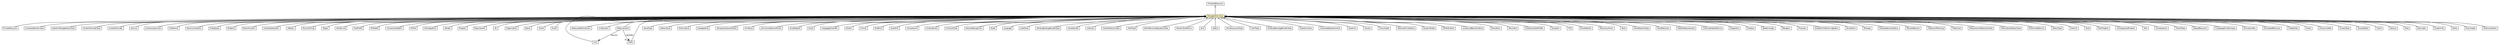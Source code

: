#!/usr/local/bin/dot
#
# Class diagram 
# Generated by UMLGraph version R5_6-24-gf6e263 (http://www.umlgraph.org/)
#

digraph G {
	edge [fontname="Helvetica",fontsize=10,labelfontname="Helvetica",labelfontsize=10];
	node [fontname="Helvetica",fontsize=10,shape=plaintext];
	nodesep=0.25;
	ranksep=0.5;
	// org.universAAL.middleware.rdf.FinalizedResource
	c5515768 [label=<<table title="org.universAAL.middleware.rdf.FinalizedResource" border="0" cellborder="1" cellspacing="0" cellpadding="2" port="p" href="../rdf/FinalizedResource.html">
		<tr><td><table border="0" cellspacing="0" cellpadding="1">
<tr><td align="center" balign="center"> FinalizedResource </td></tr>
		</table></td></tr>
		</table>>, URL="../rdf/FinalizedResource.html", fontname="Helvetica", fontcolor="black", fontsize=10.0];
	// org.universAAL.middleware.owl.ManagedIndividual
	c5515788 [label=<<table title="org.universAAL.middleware.owl.ManagedIndividual" border="0" cellborder="1" cellspacing="0" cellpadding="2" port="p" bgcolor="lemonChiffon" href="./ManagedIndividual.html">
		<tr><td><table border="0" cellspacing="0" cellpadding="1">
<tr><td align="center" balign="center"><font face="Helvetica-Oblique"> ManagedIndividual </font></td></tr>
		</table></td></tr>
		</table>>, URL="./ManagedIndividual.html", fontname="Helvetica", fontcolor="black", fontsize=10.0];
	// org.universAAL.middleware.owl.PrivateResource
	c5515794 [label=<<table title="org.universAAL.middleware.owl.PrivateResource" border="0" cellborder="1" cellspacing="0" cellpadding="2" port="p" href="./PrivateResource.html">
		<tr><td><table border="0" cellspacing="0" cellpadding="1">
<tr><td align="center" balign="center"><font face="Helvetica-Oblique"> PrivateResource </font></td></tr>
		</table></td></tr>
		</table>>, URL="./PrivateResource.html", fontname="Helvetica", fontcolor="black", fontsize=10.0];
	// org.universAAL.middleware.owl.ComparableIndividual
	c5515820 [label=<<table title="org.universAAL.middleware.owl.ComparableIndividual" border="0" cellborder="1" cellspacing="0" cellpadding="2" port="p" href="./ComparableIndividual.html">
		<tr><td><table border="0" cellspacing="0" cellpadding="1">
<tr><td align="center" balign="center"><font face="Helvetica-Oblique"> ComparableIndividual </font></td></tr>
		</table></td></tr>
		</table>>, URL="./ComparableIndividual.html", fontname="Helvetica", fontcolor="black", fontsize=10.0];
	// org.universAAL.middleware.owl.generic.GenericManagedIndividual
	c5515829 [label=<<table title="org.universAAL.middleware.owl.generic.GenericManagedIndividual" border="0" cellborder="1" cellspacing="0" cellpadding="2" port="p" href="./generic/GenericManagedIndividual.html">
		<tr><td><table border="0" cellspacing="0" cellpadding="1">
<tr><td align="center" balign="center"> GenericManagedIndividual </td></tr>
		</table></td></tr>
		</table>>, URL="./generic/GenericManagedIndividual.html", fontname="Helvetica", fontcolor="black", fontsize=10.0];
	// org.universAAL.middleware.context.owl.ContextProviderType
	c5516115 [label=<<table title="org.universAAL.middleware.context.owl.ContextProviderType" border="0" cellborder="1" cellspacing="0" cellpadding="2" port="p" href="../context/owl/ContextProviderType.html">
		<tr><td><table border="0" cellspacing="0" cellpadding="1">
<tr><td align="center" balign="center"> ContextProviderType </td></tr>
		</table></td></tr>
		</table>>, URL="../context/owl/ContextProviderType.html", fontname="Helvetica", fontcolor="black", fontsize=10.0];
	// org.universAAL.middleware.context.owl.ContextProvider
	c5516116 [label=<<table title="org.universAAL.middleware.context.owl.ContextProvider" border="0" cellborder="1" cellspacing="0" cellpadding="2" port="p" href="../context/owl/ContextProvider.html">
		<tr><td><table border="0" cellspacing="0" cellpadding="1">
<tr><td align="center" balign="center"> ContextProvider </td></tr>
		</table></td></tr>
		</table>>, URL="../context/owl/ContextProvider.html", fontname="Helvetica", fontcolor="black", fontsize=10.0];
	// org.universAAL.middleware.service.owl.Service
	c5516165 [label=<<table title="org.universAAL.middleware.service.owl.Service" border="0" cellborder="1" cellspacing="0" cellpadding="2" port="p" href="../service/owl/Service.html">
		<tr><td><table border="0" cellspacing="0" cellpadding="1">
<tr><td align="center" balign="center"><font face="Helvetica-Oblique"> Service </font></td></tr>
		</table></td></tr>
		</table>>, URL="../service/owl/Service.html", fontname="Helvetica", fontcolor="black", fontsize=10.0];
	// org.universAAL.middleware.ui.owl.AccessImpairment
	c5516206 [label=<<table title="org.universAAL.middleware.ui.owl.AccessImpairment" border="0" cellborder="1" cellspacing="0" cellpadding="2" port="p" href="../ui/owl/AccessImpairment.html">
		<tr><td><table border="0" cellspacing="0" cellpadding="1">
<tr><td align="center" balign="center"> AccessImpairment </td></tr>
		</table></td></tr>
		</table>>, URL="../ui/owl/AccessImpairment.html", fontname="Helvetica", fontcolor="black", fontsize=10.0];
	// org.universAAL.middleware.ui.owl.Preference
	c5516207 [label=<<table title="org.universAAL.middleware.ui.owl.Preference" border="0" cellborder="1" cellspacing="0" cellpadding="2" port="p" href="../ui/owl/Preference.html">
		<tr><td><table border="0" cellspacing="0" cellpadding="1">
<tr><td align="center" balign="center"><font face="Helvetica-Oblique"> Preference </font></td></tr>
		</table></td></tr>
		</table>>, URL="../ui/owl/Preference.html", fontname="Helvetica", fontcolor="black", fontsize=10.0];
	// org.universAAL.middleware.ui.owl.Recommendation
	c5516208 [label=<<table title="org.universAAL.middleware.ui.owl.Recommendation" border="0" cellborder="1" cellspacing="0" cellpadding="2" port="p" href="../ui/owl/Recommendation.html">
		<tr><td><table border="0" cellspacing="0" cellpadding="1">
<tr><td align="center" balign="center"><font face="Helvetica-Oblique"> Recommendation </font></td></tr>
		</table></td></tr>
		</table>>, URL="../ui/owl/Recommendation.html", fontname="Helvetica", fontcolor="black", fontsize=10.0];
	// org.universAAL.middleware.ui.owl.DialogType
	c5516209 [label=<<table title="org.universAAL.middleware.ui.owl.DialogType" border="0" cellborder="1" cellspacing="0" cellpadding="2" port="p" href="../ui/owl/DialogType.html">
		<tr><td><table border="0" cellspacing="0" cellpadding="1">
<tr><td align="center" balign="center"> DialogType </td></tr>
		</table></td></tr>
		</table>>, URL="../ui/owl/DialogType.html", fontname="Helvetica", fontcolor="black", fontsize=10.0];
	// org.universAAL.middleware.ui.owl.Modality
	c5516210 [label=<<table title="org.universAAL.middleware.ui.owl.Modality" border="0" cellborder="1" cellspacing="0" cellpadding="2" port="p" href="../ui/owl/Modality.html">
		<tr><td><table border="0" cellspacing="0" cellpadding="1">
<tr><td align="center" balign="center"> Modality </td></tr>
		</table></td></tr>
		</table>>, URL="../ui/owl/Modality.html", fontname="Helvetica", fontcolor="black", fontsize=10.0];
	// org.universAAL.ontology.location.indoor.RoomFunction
	c5516242 [label=<<table title="org.universAAL.ontology.location.indoor.RoomFunction" border="0" cellborder="1" cellspacing="0" cellpadding="2" port="p" href="../../ontology/location/indoor/RoomFunction.html">
		<tr><td><table border="0" cellspacing="0" cellpadding="1">
<tr><td align="center" balign="center"> RoomFunction </td></tr>
		</table></td></tr>
		</table>>, URL="../../ontology/location/indoor/RoomFunction.html", fontname="Helvetica", fontcolor="black", fontsize=10.0];
	// org.universAAL.ontology.location.position.CoordinateSystem
	c5516247 [label=<<table title="org.universAAL.ontology.location.position.CoordinateSystem" border="0" cellborder="1" cellspacing="0" cellpadding="2" port="p" href="../../ontology/location/position/CoordinateSystem.html">
		<tr><td><table border="0" cellspacing="0" cellpadding="1">
<tr><td align="center" balign="center"> CoordinateSystem </td></tr>
		</table></td></tr>
		</table>>, URL="../../ontology/location/position/CoordinateSystem.html", fontname="Helvetica", fontcolor="black", fontsize=10.0];
	// org.universAAL.ontology.location.address.Address
	c5516249 [label=<<table title="org.universAAL.ontology.location.address.Address" border="0" cellborder="1" cellspacing="0" cellpadding="2" port="p" href="../../ontology/location/address/Address.html">
		<tr><td><table border="0" cellspacing="0" cellpadding="1">
<tr><td align="center" balign="center"> Address </td></tr>
		</table></td></tr>
		</table>>, URL="../../ontology/location/address/Address.html", fontname="Helvetica", fontcolor="black", fontsize=10.0];
	// org.universAAL.ontology.phThing.PhysicalThing
	c5516332 [label=<<table title="org.universAAL.ontology.phThing.PhysicalThing" border="0" cellborder="1" cellspacing="0" cellpadding="2" port="p" href="../../ontology/phThing/PhysicalThing.html">
		<tr><td><table border="0" cellspacing="0" cellpadding="1">
<tr><td align="center" balign="center"> PhysicalThing </td></tr>
		</table></td></tr>
		</table>>, URL="../../ontology/phThing/PhysicalThing.html", fontname="Helvetica", fontcolor="black", fontsize=10.0];
	// org.universAAL.ontology.shape.Shape
	c5516335 [label=<<table title="org.universAAL.ontology.shape.Shape" border="0" cellborder="1" cellspacing="0" cellpadding="2" port="p" href="../../ontology/shape/Shape.html">
		<tr><td><table border="0" cellspacing="0" cellpadding="1">
<tr><td align="center" balign="center"><font face="Helvetica-Oblique"> Shape </font></td></tr>
		</table></td></tr>
		</table>>, URL="../../ontology/shape/Shape.html", fontname="Helvetica", fontcolor="black", fontsize=10.0];
	// org.universAAL.ontology.profile.AALService
	c5516353 [label=<<table title="org.universAAL.ontology.profile.AALService" border="0" cellborder="1" cellspacing="0" cellpadding="2" port="p" href="../../ontology/profile/AALService.html">
		<tr><td><table border="0" cellspacing="0" cellpadding="1">
<tr><td align="center" balign="center"> AALService </td></tr>
		</table></td></tr>
		</table>>, URL="../../ontology/profile/AALService.html", fontname="Helvetica", fontcolor="black", fontsize=10.0];
	// org.universAAL.ontology.profile.SubProfile
	c5516357 [label=<<table title="org.universAAL.ontology.profile.SubProfile" border="0" cellborder="1" cellspacing="0" cellpadding="2" port="p" href="../../ontology/profile/SubProfile.html">
		<tr><td><table border="0" cellspacing="0" cellpadding="1">
<tr><td align="center" balign="center"> SubProfile </td></tr>
		</table></td></tr>
		</table>>, URL="../../ontology/profile/SubProfile.html", fontname="Helvetica", fontcolor="black", fontsize=10.0];
	// org.universAAL.ontology.profile.Profilable
	c5516360 [label=<<table title="org.universAAL.ontology.profile.Profilable" border="0" cellborder="1" cellspacing="0" cellpadding="2" port="p" href="../../ontology/profile/Profilable.html">
		<tr><td><table border="0" cellspacing="0" cellpadding="1">
<tr><td align="center" balign="center"> Profilable </td></tr>
		</table></td></tr>
		</table>>, URL="../../ontology/profile/Profilable.html", fontname="Helvetica", fontcolor="black", fontsize=10.0];
	// org.universAAL.ontology.profile.ConnectionDetails
	c5516361 [label=<<table title="org.universAAL.ontology.profile.ConnectionDetails" border="0" cellborder="1" cellspacing="0" cellpadding="2" port="p" href="../../ontology/profile/ConnectionDetails.html">
		<tr><td><table border="0" cellspacing="0" cellpadding="1">
<tr><td align="center" balign="center"> ConnectionDetails </td></tr>
		</table></td></tr>
		</table>>, URL="../../ontology/profile/ConnectionDetails.html", fontname="Helvetica", fontcolor="black", fontsize=10.0];
	// org.universAAL.ontology.profile.Profile
	c5516364 [label=<<table title="org.universAAL.ontology.profile.Profile" border="0" cellborder="1" cellspacing="0" cellpadding="2" port="p" href="../../ontology/profile/Profile.html">
		<tr><td><table border="0" cellspacing="0" cellpadding="1">
<tr><td align="center" balign="center"><font face="Helvetica-Oblique"> Profile </font></td></tr>
		</table></td></tr>
		</table>>, URL="../../ontology/profile/Profile.html", fontname="Helvetica", fontcolor="black", fontsize=10.0];
	// org.universAAL.ontology.profile.OntologyEntry
	c5516367 [label=<<table title="org.universAAL.ontology.profile.OntologyEntry" border="0" cellborder="1" cellspacing="0" cellpadding="2" port="p" href="../../ontology/profile/OntologyEntry.html">
		<tr><td><table border="0" cellspacing="0" cellpadding="1">
<tr><td align="center" balign="center"> OntologyEntry </td></tr>
		</table></td></tr>
		</table>>, URL="../../ontology/profile/OntologyEntry.html", fontname="Helvetica", fontcolor="black", fontsize=10.0];
	// org.universAAL.ontology.profile.Gender
	c5516369 [label=<<table title="org.universAAL.ontology.profile.Gender" border="0" cellborder="1" cellspacing="0" cellpadding="2" port="p" href="../../ontology/profile/Gender.html">
		<tr><td><table border="0" cellspacing="0" cellpadding="1">
<tr><td align="center" balign="center"> Gender </td></tr>
		</table></td></tr>
		</table>>, URL="../../ontology/profile/Gender.html", fontname="Helvetica", fontcolor="black", fontsize=10.0];
	// org.universAAL.ontology.profile.Property
	c5516372 [label=<<table title="org.universAAL.ontology.profile.Property" border="0" cellborder="1" cellspacing="0" cellpadding="2" port="p" href="../../ontology/profile/Property.html">
		<tr><td><table border="0" cellspacing="0" cellpadding="1">
<tr><td align="center" balign="center"> Property </td></tr>
		</table></td></tr>
		</table>>, URL="../../ontology/profile/Property.html", fontname="Helvetica", fontcolor="black", fontsize=10.0];
	// org.universAAL.ontology.profile.Requirement
	c5516374 [label=<<table title="org.universAAL.ontology.profile.Requirement" border="0" cellborder="1" cellspacing="0" cellpadding="2" port="p" href="../../ontology/profile/Requirement.html">
		<tr><td><table border="0" cellspacing="0" cellpadding="1">
<tr><td align="center" balign="center"> Requirement </td></tr>
		</table></td></tr>
		</table>>, URL="../../ontology/profile/Requirement.html", fontname="Helvetica", fontcolor="black", fontsize=10.0];
	// org.universAAL.ontology.vcard.Tel
	c5516385 [label=<<table title="org.universAAL.ontology.vcard.Tel" border="0" cellborder="1" cellspacing="0" cellpadding="2" port="p" href="../../ontology/vcard/Tel.html">
		<tr><td><table border="0" cellspacing="0" cellpadding="1">
<tr><td align="center" balign="center"> Tel </td></tr>
		</table></td></tr>
		</table>>, URL="../../ontology/vcard/Tel.html", fontname="Helvetica", fontcolor="black", fontsize=10.0];
	// org.universAAL.ontology.vcard.Organization
	c5516388 [label=<<table title="org.universAAL.ontology.vcard.Organization" border="0" cellborder="1" cellspacing="0" cellpadding="2" port="p" href="../../ontology/vcard/Organization.html">
		<tr><td><table border="0" cellspacing="0" cellpadding="1">
<tr><td align="center" balign="center"> Organization </td></tr>
		</table></td></tr>
		</table>>, URL="../../ontology/vcard/Organization.html", fontname="Helvetica", fontcolor="black", fontsize=10.0];
	// org.universAAL.ontology.vcard.Name
	c5516389 [label=<<table title="org.universAAL.ontology.vcard.Name" border="0" cellborder="1" cellspacing="0" cellpadding="2" port="p" href="../../ontology/vcard/Name.html">
		<tr><td><table border="0" cellspacing="0" cellpadding="1">
<tr><td align="center" balign="center"> Name </td></tr>
		</table></td></tr>
		</table>>, URL="../../ontology/vcard/Name.html", fontname="Helvetica", fontcolor="black", fontsize=10.0];
	// org.universAAL.ontology.vcard.VCard
	c5516390 [label=<<table title="org.universAAL.ontology.vcard.VCard" border="0" cellborder="1" cellspacing="0" cellpadding="2" port="p" href="../../ontology/vcard/VCard.html">
		<tr><td><table border="0" cellspacing="0" cellpadding="1">
<tr><td align="center" balign="center"> VCard </td></tr>
		</table></td></tr>
		</table>>, URL="../../ontology/vcard/VCard.html", fontname="Helvetica", fontcolor="black", fontsize=10.0];
	// org.universAAL.ontology.vcard.Email
	c5516391 [label=<<table title="org.universAAL.ontology.vcard.Email" border="0" cellborder="1" cellspacing="0" cellpadding="2" port="p" href="../../ontology/vcard/Email.html">
		<tr><td><table border="0" cellspacing="0" cellpadding="1">
<tr><td align="center" balign="center"> Email </td></tr>
		</table></td></tr>
		</table>>, URL="../../ontology/vcard/Email.html", fontname="Helvetica", fontcolor="black", fontsize=10.0];
	// org.universAAL.ontology.unit.Unit
	c5516398 [label=<<table title="org.universAAL.ontology.unit.Unit" border="0" cellborder="1" cellspacing="0" cellpadding="2" port="p" href="../../ontology/unit/Unit.html">
		<tr><td><table border="0" cellspacing="0" cellpadding="1">
<tr><td align="center" balign="center"> Unit </td></tr>
		</table></td></tr>
		</table>>, URL="../../ontology/unit/Unit.html", fontname="Helvetica", fontcolor="black", fontsize=10.0];
	// org.universAAL.ontology.unit.MeasurableDimension
	c5516400 [label=<<table title="org.universAAL.ontology.unit.MeasurableDimension" border="0" cellborder="1" cellspacing="0" cellpadding="2" port="p" href="../../ontology/unit/MeasurableDimension.html">
		<tr><td><table border="0" cellspacing="0" cellpadding="1">
<tr><td align="center" balign="center"> MeasurableDimension </td></tr>
		</table></td></tr>
		</table>>, URL="../../ontology/unit/MeasurableDimension.html", fontname="Helvetica", fontcolor="black", fontsize=10.0];
	// org.universAAL.ontology.unit.UnitSystem
	c5516401 [label=<<table title="org.universAAL.ontology.unit.UnitSystem" border="0" cellborder="1" cellspacing="0" cellpadding="2" port="p" href="../../ontology/unit/UnitSystem.html">
		<tr><td><table border="0" cellspacing="0" cellpadding="1">
<tr><td align="center" balign="center"> UnitSystem </td></tr>
		</table></td></tr>
		</table>>, URL="../../ontology/unit/UnitSystem.html", fontname="Helvetica", fontcolor="black", fontsize=10.0];
	// org.universAAL.ontology.unit.Prefix
	c5516404 [label=<<table title="org.universAAL.ontology.unit.Prefix" border="0" cellborder="1" cellspacing="0" cellpadding="2" port="p" href="../../ontology/unit/Prefix.html">
		<tr><td><table border="0" cellspacing="0" cellpadding="1">
<tr><td align="center" balign="center"> Prefix </td></tr>
		</table></td></tr>
		</table>>, URL="../../ontology/unit/Prefix.html", fontname="Helvetica", fontcolor="black", fontsize=10.0];
	// org.universAAL.ontology.measurement.Measurement
	c5516413 [label=<<table title="org.universAAL.ontology.measurement.Measurement" border="0" cellborder="1" cellspacing="0" cellpadding="2" port="p" href="../../ontology/measurement/Measurement.html">
		<tr><td><table border="0" cellspacing="0" cellpadding="1">
<tr><td align="center" balign="center"> Measurement </td></tr>
		</table></td></tr>
		</table>>, URL="../../ontology/measurement/Measurement.html", fontname="Helvetica", fontcolor="black", fontsize=10.0];
	// org.universAAL.ontology.device.ValueType
	c5516421 [label=<<table title="org.universAAL.ontology.device.ValueType" border="0" cellborder="1" cellspacing="0" cellpadding="2" port="p" href="../../ontology/device/ValueType.html">
		<tr><td><table border="0" cellspacing="0" cellpadding="1">
<tr><td align="center" balign="center"> ValueType </td></tr>
		</table></td></tr>
		</table>>, URL="../../ontology/device/ValueType.html", fontname="Helvetica", fontcolor="black", fontsize=10.0];
	// org.universAAL.ontology.device.StatusValue
	c5516435 [label=<<table title="org.universAAL.ontology.device.StatusValue" border="0" cellborder="1" cellspacing="0" cellpadding="2" port="p" href="../../ontology/device/StatusValue.html">
		<tr><td><table border="0" cellspacing="0" cellpadding="1">
<tr><td align="center" balign="center"> StatusValue </td></tr>
		</table></td></tr>
		</table>>, URL="../../ontology/device/StatusValue.html", fontname="Helvetica", fontcolor="black", fontsize=10.0];
	// org.universAAL.ontology.device.MotionValue
	c5516438 [label=<<table title="org.universAAL.ontology.device.MotionValue" border="0" cellborder="1" cellspacing="0" cellpadding="2" port="p" href="../../ontology/device/MotionValue.html">
		<tr><td><table border="0" cellspacing="0" cellpadding="1">
<tr><td align="center" balign="center"> MotionValue </td></tr>
		</table></td></tr>
		</table>>, URL="../../ontology/device/MotionValue.html", fontname="Helvetica", fontcolor="black", fontsize=10.0];
	// org.universAAL.ontology.device.DosageValue
	c5516458 [label=<<table title="org.universAAL.ontology.device.DosageValue" border="0" cellborder="1" cellspacing="0" cellpadding="2" port="p" href="../../ontology/device/DosageValue.html">
		<tr><td><table border="0" cellspacing="0" cellpadding="1">
<tr><td align="center" balign="center"> DosageValue </td></tr>
		</table></td></tr>
		</table>>, URL="../../ontology/device/DosageValue.html", fontname="Helvetica", fontcolor="black", fontsize=10.0];
	// org.universAAL.ontology.device.TemperatureLevelValue
	c5516462 [label=<<table title="org.universAAL.ontology.device.TemperatureLevelValue" border="0" cellborder="1" cellspacing="0" cellpadding="2" port="p" href="../../ontology/device/TemperatureLevelValue.html">
		<tr><td><table border="0" cellspacing="0" cellpadding="1">
<tr><td align="center" balign="center"> TemperatureLevelValue </td></tr>
		</table></td></tr>
		</table>>, URL="../../ontology/device/TemperatureLevelValue.html", fontname="Helvetica", fontcolor="black", fontsize=10.0];
	// org.universAAL.ontology.device.ExitValue
	c5516473 [label=<<table title="org.universAAL.ontology.device.ExitValue" border="0" cellborder="1" cellspacing="0" cellpadding="2" port="p" href="../../ontology/device/ExitValue.html">
		<tr><td><table border="0" cellspacing="0" cellpadding="1">
<tr><td align="center" balign="center"> ExitValue </td></tr>
		</table></td></tr>
		</table>>, URL="../../ontology/device/ExitValue.html", fontname="Helvetica", fontcolor="black", fontsize=10.0];
	// org.universAAL.ontology.activityhub.ActivityHubSensorEvent
	c5516540 [label=<<table title="org.universAAL.ontology.activityhub.ActivityHubSensorEvent" border="0" cellborder="1" cellspacing="0" cellpadding="2" port="p" href="../../ontology/activityhub/ActivityHubSensorEvent.html">
		<tr><td><table border="0" cellspacing="0" cellpadding="1">
<tr><td align="center" balign="center"><font face="Helvetica-Oblique"> ActivityHubSensorEvent </font></td></tr>
		</table></td></tr>
		</table>>, URL="../../ontology/activityhub/ActivityHubSensorEvent.html", fontname="Helvetica", fontcolor="black", fontsize=10.0];
	// org.universAAL.ontology.asor.ScriptEngine
	c5516563 [label=<<table title="org.universAAL.ontology.asor.ScriptEngine" border="0" cellborder="1" cellspacing="0" cellpadding="2" port="p" href="../../ontology/asor/ScriptEngine.html">
		<tr><td><table border="0" cellspacing="0" cellpadding="1">
<tr><td align="center" balign="center"> ScriptEngine </td></tr>
		</table></td></tr>
		</table>>, URL="../../ontology/asor/ScriptEngine.html", fontname="Helvetica", fontcolor="black", fontsize=10.0];
	// org.universAAL.ontology.asor.Script
	c5516564 [label=<<table title="org.universAAL.ontology.asor.Script" border="0" cellborder="1" cellspacing="0" cellpadding="2" port="p" href="../../ontology/asor/Script.html">
		<tr><td><table border="0" cellspacing="0" cellpadding="1">
<tr><td align="center" balign="center"> Script </td></tr>
		</table></td></tr>
		</table>>, URL="../../ontology/asor/Script.html", fontname="Helvetica", fontcolor="black", fontsize=10.0];
	// org.universAAL.ontology.asor.LanguageClassifier
	c5516566 [label=<<table title="org.universAAL.ontology.asor.LanguageClassifier" border="0" cellborder="1" cellspacing="0" cellpadding="2" port="p" href="../../ontology/asor/LanguageClassifier.html">
		<tr><td><table border="0" cellspacing="0" cellpadding="1">
<tr><td align="center" balign="center"> LanguageClassifier </td></tr>
		</table></td></tr>
		</table>>, URL="../../ontology/asor/LanguageClassifier.html", fontname="Helvetica", fontcolor="black", fontsize=10.0];
	// org.universAAL.ontology.av.streaming.Stream
	c5516575 [label=<<table title="org.universAAL.ontology.av.streaming.Stream" border="0" cellborder="1" cellspacing="0" cellpadding="2" port="p" href="../../ontology/av/streaming/Stream.html">
		<tr><td><table border="0" cellspacing="0" cellpadding="1">
<tr><td align="center" balign="center"><font face="Helvetica-Oblique"> Stream </font></td></tr>
		</table></td></tr>
		</table>>, URL="../../ontology/av/streaming/Stream.html", fontname="Helvetica", fontcolor="black", fontsize=10.0];
	// org.universAAL.ontology.av.streaming.Format
	c5516577 [label=<<table title="org.universAAL.ontology.av.streaming.Format" border="0" cellborder="1" cellspacing="0" cellpadding="2" port="p" href="../../ontology/av/streaming/Format.html">
		<tr><td><table border="0" cellspacing="0" cellpadding="1">
<tr><td align="center" balign="center"><font face="Helvetica-Oblique"> Format </font></td></tr>
		</table></td></tr>
		</table>>, URL="../../ontology/av/streaming/Format.html", fontname="Helvetica", fontcolor="black", fontsize=10.0];
	// org.universAAL.ontology.av.streaming.EndPoint
	c5516578 [label=<<table title="org.universAAL.ontology.av.streaming.EndPoint" border="0" cellborder="1" cellspacing="0" cellpadding="2" port="p" href="../../ontology/av/streaming/EndPoint.html">
		<tr><td><table border="0" cellspacing="0" cellpadding="1">
<tr><td align="center" balign="center"> EndPoint </td></tr>
		</table></td></tr>
		</table>>, URL="../../ontology/av/streaming/EndPoint.html", fontname="Helvetica", fontcolor="black", fontsize=10.0];
	// org.universAAL.ontology.av.streaming.AudioFile
	c5516584 [label=<<table title="org.universAAL.ontology.av.streaming.AudioFile" border="0" cellborder="1" cellspacing="0" cellpadding="2" port="p" href="../../ontology/av/streaming/AudioFile.html">
		<tr><td><table border="0" cellspacing="0" cellpadding="1">
<tr><td align="center" balign="center"> AudioFile </td></tr>
		</table></td></tr>
		</table>>, URL="../../ontology/av/streaming/AudioFile.html", fontname="Helvetica", fontcolor="black", fontsize=10.0];
	// org.universAAL.ontology.av.streaming.Compression
	c5516585 [label=<<table title="org.universAAL.ontology.av.streaming.Compression" border="0" cellborder="1" cellspacing="0" cellpadding="2" port="p" href="../../ontology/av/streaming/Compression.html">
		<tr><td><table border="0" cellspacing="0" cellpadding="1">
<tr><td align="center" balign="center"><font face="Helvetica-Oblique"> Compression </font></td></tr>
		</table></td></tr>
		</table>>, URL="../../ontology/av/streaming/Compression.html", fontname="Helvetica", fontcolor="black", fontsize=10.0];
	// org.universAAL.ontology.che.ContextEvent
	c5516588 [label=<<table title="org.universAAL.ontology.che.ContextEvent" border="0" cellborder="1" cellspacing="0" cellpadding="2" port="p" href="../../ontology/che/ContextEvent.html">
		<tr><td><table border="0" cellspacing="0" cellpadding="1">
<tr><td align="center" balign="center"> ContextEvent </td></tr>
		</table></td></tr>
		</table>>, URL="../../ontology/che/ContextEvent.html", fontname="Helvetica", fontcolor="black", fontsize=10.0];
	// org.universAAL.ontology.furniture.FurnitureType
	c5516594 [label=<<table title="org.universAAL.ontology.furniture.FurnitureType" border="0" cellborder="1" cellspacing="0" cellpadding="2" port="p" href="../../ontology/furniture/FurnitureType.html">
		<tr><td><table border="0" cellspacing="0" cellpadding="1">
<tr><td align="center" balign="center"> FurnitureType </td></tr>
		</table></td></tr>
		</table>>, URL="../../ontology/furniture/FurnitureType.html", fontname="Helvetica", fontcolor="black", fontsize=10.0];
	// org.universAAL.ontology.gesture.pointing.GestureRecognition
	c5516598 [label=<<table title="org.universAAL.ontology.gesture.pointing.GestureRecognition" border="0" cellborder="1" cellspacing="0" cellpadding="2" port="p" href="../../ontology/gesture/pointing/GestureRecognition.html">
		<tr><td><table border="0" cellspacing="0" cellpadding="1">
<tr><td align="center" balign="center"><font face="Helvetica-Oblique"> GestureRecognition </font></td></tr>
		</table></td></tr>
		</table>>, URL="../../ontology/gesture/pointing/GestureRecognition.html", fontname="Helvetica", fontcolor="black", fontsize=10.0];
	// org.universAAL.ontology.hvac.Mode
	c5516605 [label=<<table title="org.universAAL.ontology.hvac.Mode" border="0" cellborder="1" cellspacing="0" cellpadding="2" port="p" href="../../ontology/hvac/Mode.html">
		<tr><td><table border="0" cellspacing="0" cellpadding="1">
<tr><td align="center" balign="center"> Mode </td></tr>
		</table></td></tr>
		</table>>, URL="../../ontology/hvac/Mode.html", fontname="Helvetica", fontcolor="black", fontsize=10.0];
	// org.universAAL.ontology.language.Language
	c5516619 [label=<<table title="org.universAAL.ontology.language.Language" border="0" cellborder="1" cellspacing="0" cellpadding="2" port="p" href="../../ontology/language/Language.html">
		<tr><td><table border="0" cellspacing="0" cellpadding="1">
<tr><td align="center" balign="center"><font face="Helvetica-Oblique"> Language </font></td></tr>
		</table></td></tr>
		</table>>, URL="../../ontology/language/Language.html", fontname="Helvetica", fontcolor="black", fontsize=10.0];
	// org.universAAL.ontology.lighting.LightType
	c5516634 [label=<<table title="org.universAAL.ontology.lighting.LightType" border="0" cellborder="1" cellspacing="0" cellpadding="2" port="p" href="../../ontology/lighting/LightType.html">
		<tr><td><table border="0" cellspacing="0" cellpadding="1">
<tr><td align="center" balign="center"><font face="Helvetica-Oblique"> LightType </font></td></tr>
		</table></td></tr>
		</table>>, URL="../../ontology/lighting/LightType.html", fontname="Helvetica", fontcolor="black", fontsize=10.0];
	// org.universAAL.ontology.ui.preferences.PendingDialogsBuilderType
	c5516638 [label=<<table title="org.universAAL.ontology.ui.preferences.PendingDialogsBuilderType" border="0" cellborder="1" cellspacing="0" cellpadding="2" port="p" href="../../ontology/ui/preferences/PendingDialogsBuilderType.html">
		<tr><td><table border="0" cellspacing="0" cellpadding="1">
<tr><td align="center" balign="center"> PendingDialogsBuilderType </td></tr>
		</table></td></tr>
		</table>>, URL="../../ontology/ui/preferences/PendingDialogsBuilderType.html", fontname="Helvetica", fontcolor="black", fontsize=10.0];
	// org.universAAL.ontology.ui.preferences.VoiceGender
	c5516641 [label=<<table title="org.universAAL.ontology.ui.preferences.VoiceGender" border="0" cellborder="1" cellspacing="0" cellpadding="2" port="p" href="../../ontology/ui/preferences/VoiceGender.html">
		<tr><td><table border="0" cellspacing="0" cellpadding="1">
<tr><td align="center" balign="center"> VoiceGender </td></tr>
		</table></td></tr>
		</table>>, URL="../../ontology/ui/preferences/VoiceGender.html", fontname="Helvetica", fontcolor="black", fontsize=10.0];
	// org.universAAL.ontology.ui.preferences.Intensity
	c5516642 [label=<<table title="org.universAAL.ontology.ui.preferences.Intensity" border="0" cellborder="1" cellspacing="0" cellpadding="2" port="p" href="../../ontology/ui/preferences/Intensity.html">
		<tr><td><table border="0" cellspacing="0" cellpadding="1">
<tr><td align="center" balign="center"> Intensity </td></tr>
		</table></td></tr>
		</table>>, URL="../../ontology/ui/preferences/Intensity.html", fontname="Helvetica", fontcolor="black", fontsize=10.0];
	// org.universAAL.ontology.ui.preferences.ContentDensityType
	c5516643 [label=<<table title="org.universAAL.ontology.ui.preferences.ContentDensityType" border="0" cellborder="1" cellspacing="0" cellpadding="2" port="p" href="../../ontology/ui/preferences/ContentDensityType.html">
		<tr><td><table border="0" cellspacing="0" cellpadding="1">
<tr><td align="center" balign="center"> ContentDensityType </td></tr>
		</table></td></tr>
		</table>>, URL="../../ontology/ui/preferences/ContentDensityType.html", fontname="Helvetica", fontcolor="black", fontsize=10.0];
	// org.universAAL.ontology.ui.preferences.AlertType
	c5516645 [label=<<table title="org.universAAL.ontology.ui.preferences.AlertType" border="0" cellborder="1" cellspacing="0" cellpadding="2" port="p" href="../../ontology/ui/preferences/AlertType.html">
		<tr><td><table border="0" cellspacing="0" cellpadding="1">
<tr><td align="center" balign="center"> AlertType </td></tr>
		</table></td></tr>
		</table>>, URL="../../ontology/ui/preferences/AlertType.html", fontname="Helvetica", fontcolor="black", fontsize=10.0];
	// org.universAAL.ontology.ui.preferences.MainMenuConfigurationType
	c5516646 [label=<<table title="org.universAAL.ontology.ui.preferences.MainMenuConfigurationType" border="0" cellborder="1" cellspacing="0" cellpadding="2" port="p" href="../../ontology/ui/preferences/MainMenuConfigurationType.html">
		<tr><td><table border="0" cellspacing="0" cellpadding="1">
<tr><td align="center" balign="center"> MainMenuConfigurationType </td></tr>
		</table></td></tr>
		</table>>, URL="../../ontology/ui/preferences/MainMenuConfigurationType.html", fontname="Helvetica", fontcolor="black", fontsize=10.0];
	// org.universAAL.ontology.ui.preferences.GenericFontFamily
	c5516648 [label=<<table title="org.universAAL.ontology.ui.preferences.GenericFontFamily" border="0" cellborder="1" cellspacing="0" cellpadding="2" port="p" href="../../ontology/ui/preferences/GenericFontFamily.html">
		<tr><td><table border="0" cellspacing="0" cellpadding="1">
<tr><td align="center" balign="center"> GenericFontFamily </td></tr>
		</table></td></tr>
		</table>>, URL="../../ontology/ui/preferences/GenericFontFamily.html", fontname="Helvetica", fontcolor="black", fontsize=10.0];
	// org.universAAL.ontology.ui.preferences.Size
	c5516650 [label=<<table title="org.universAAL.ontology.ui.preferences.Size" border="0" cellborder="1" cellspacing="0" cellpadding="2" port="p" href="../../ontology/ui/preferences/Size.html">
		<tr><td><table border="0" cellspacing="0" cellpadding="1">
<tr><td align="center" balign="center"> Size </td></tr>
		</table></td></tr>
		</table>>, URL="../../ontology/ui/preferences/Size.html", fontname="Helvetica", fontcolor="black", fontsize=10.0];
	// org.universAAL.ontology.ui.preferences.Status
	c5516651 [label=<<table title="org.universAAL.ontology.ui.preferences.Status" border="0" cellborder="1" cellspacing="0" cellpadding="2" port="p" href="../../ontology/ui/preferences/Status.html">
		<tr><td><table border="0" cellspacing="0" cellpadding="1">
<tr><td align="center" balign="center"> Status </td></tr>
		</table></td></tr>
		</table>>, URL="../../ontology/ui/preferences/Status.html", fontname="Helvetica", fontcolor="black", fontsize=10.0];
	// org.universAAL.ontology.ui.preferences.WindowLayoutType
	c5516652 [label=<<table title="org.universAAL.ontology.ui.preferences.WindowLayoutType" border="0" cellborder="1" cellspacing="0" cellpadding="2" port="p" href="../../ontology/ui/preferences/WindowLayoutType.html">
		<tr><td><table border="0" cellspacing="0" cellpadding="1">
<tr><td align="center" balign="center"> WindowLayoutType </td></tr>
		</table></td></tr>
		</table>>, URL="../../ontology/ui/preferences/WindowLayoutType.html", fontname="Helvetica", fontcolor="black", fontsize=10.0];
	// org.universAAL.ontology.ui.preferences.ColorType
	c5516655 [label=<<table title="org.universAAL.ontology.ui.preferences.ColorType" border="0" cellborder="1" cellspacing="0" cellpadding="2" port="p" href="../../ontology/ui/preferences/ColorType.html">
		<tr><td><table border="0" cellspacing="0" cellpadding="1">
<tr><td align="center" balign="center"> ColorType </td></tr>
		</table></td></tr>
		</table>>, URL="../../ontology/ui/preferences/ColorType.html", fontname="Helvetica", fontcolor="black", fontsize=10.0];
	// org.universAAL.ontology.ui.preferences.PendingMessageBuilderType
	c5516657 [label=<<table title="org.universAAL.ontology.ui.preferences.PendingMessageBuilderType" border="0" cellborder="1" cellspacing="0" cellpadding="2" port="p" href="../../ontology/ui/preferences/PendingMessageBuilderType.html">
		<tr><td><table border="0" cellspacing="0" cellpadding="1">
<tr><td align="center" balign="center"> PendingMessageBuilderType </td></tr>
		</table></td></tr>
		</table>>, URL="../../ontology/ui/preferences/PendingMessageBuilderType.html", fontname="Helvetica", fontcolor="black", fontsize=10.0];
	// org.universAAL.ontology.questionnaire.Questionnaire
	c5516659 [label=<<table title="org.universAAL.ontology.questionnaire.Questionnaire" border="0" cellborder="1" cellspacing="0" cellpadding="2" port="p" href="../../ontology/questionnaire/Questionnaire.html">
		<tr><td><table border="0" cellspacing="0" cellpadding="1">
<tr><td align="center" balign="center"> Questionnaire </td></tr>
		</table></td></tr>
		</table>>, URL="../../ontology/questionnaire/Questionnaire.html", fontname="Helvetica", fontcolor="black", fontsize=10.0];
	// org.universAAL.ontology.questionnaire.AnsweredQuestionnaire
	c5516663 [label=<<table title="org.universAAL.ontology.questionnaire.AnsweredQuestionnaire" border="0" cellborder="1" cellspacing="0" cellpadding="2" port="p" href="../../ontology/questionnaire/AnsweredQuestionnaire.html">
		<tr><td><table border="0" cellspacing="0" cellpadding="1">
<tr><td align="center" balign="center"> AnsweredQuestionnaire </td></tr>
		</table></td></tr>
		</table>>, URL="../../ontology/questionnaire/AnsweredQuestionnaire.html", fontname="Helvetica", fontcolor="black", fontsize=10.0];
	// org.universAAL.ontology.questionnaire.Question
	c5516665 [label=<<table title="org.universAAL.ontology.questionnaire.Question" border="0" cellborder="1" cellspacing="0" cellpadding="2" port="p" href="../../ontology/questionnaire/Question.html">
		<tr><td><table border="0" cellspacing="0" cellpadding="1">
<tr><td align="center" balign="center"><font face="Helvetica-Oblique"> Question </font></td></tr>
		</table></td></tr>
		</table>>, URL="../../ontology/questionnaire/Question.html", fontname="Helvetica", fontcolor="black", fontsize=10.0];
	// org.universAAL.ontology.questionnaire.Answer
	c5516666 [label=<<table title="org.universAAL.ontology.questionnaire.Answer" border="0" cellborder="1" cellspacing="0" cellpadding="2" port="p" href="../../ontology/questionnaire/Answer.html">
		<tr><td><table border="0" cellspacing="0" cellpadding="1">
<tr><td align="center" balign="center"> Answer </td></tr>
		</table></td></tr>
		</table>>, URL="../../ontology/questionnaire/Answer.html", fontname="Helvetica", fontcolor="black", fontsize=10.0];
	// org.universAAL.ontology.questionnaire.ChoiceLabel
	c5516668 [label=<<table title="org.universAAL.ontology.questionnaire.ChoiceLabel" border="0" cellborder="1" cellspacing="0" cellpadding="2" port="p" href="../../ontology/questionnaire/ChoiceLabel.html">
		<tr><td><table border="0" cellspacing="0" cellpadding="1">
<tr><td align="center" balign="center"> ChoiceLabel </td></tr>
		</table></td></tr>
		</table>>, URL="../../ontology/questionnaire/ChoiceLabel.html", fontname="Helvetica", fontcolor="black", fontsize=10.0];
	// org.universAAL.ontology.X73.AbsoluteTimeStamp
	c5516675 [label=<<table title="org.universAAL.ontology.X73.AbsoluteTimeStamp" border="0" cellborder="1" cellspacing="0" cellpadding="2" port="p" href="../../ontology/X73/AbsoluteTimeStamp.html">
		<tr><td><table border="0" cellspacing="0" cellpadding="1">
<tr><td align="center" balign="center"> AbsoluteTimeStamp </td></tr>
		</table></td></tr>
		</table>>, URL="../../ontology/X73/AbsoluteTimeStamp.html", fontname="Helvetica", fontcolor="black", fontsize=10.0];
	// org.universAAL.ontology.X73.SystemModel
	c5516678 [label=<<table title="org.universAAL.ontology.X73.SystemModel" border="0" cellborder="1" cellspacing="0" cellpadding="2" port="p" href="../../ontology/X73/SystemModel.html">
		<tr><td><table border="0" cellspacing="0" cellpadding="1">
<tr><td align="center" balign="center"> SystemModel </td></tr>
		</table></td></tr>
		</table>>, URL="../../ontology/X73/SystemModel.html", fontname="Helvetica", fontcolor="black", fontsize=10.0];
	// org.universAAL.ontology.X73.MDSAttribute
	c5516680 [label=<<table title="org.universAAL.ontology.X73.MDSAttribute" border="0" cellborder="1" cellspacing="0" cellpadding="2" port="p" href="../../ontology/X73/MDSAttribute.html">
		<tr><td><table border="0" cellspacing="0" cellpadding="1">
<tr><td align="center" balign="center"><font face="Helvetica-Oblique"> MDSAttribute </font></td></tr>
		</table></td></tr>
		</table>>, URL="../../ontology/X73/MDSAttribute.html", fontname="Helvetica", fontcolor="black", fontsize=10.0];
	// org.universAAL.ontology.X73.compoundBasicNuValue
	c5516681 [label=<<table title="org.universAAL.ontology.X73.compoundBasicNuValue" border="0" cellborder="1" cellspacing="0" cellpadding="2" port="p" href="../../ontology/X73/compoundBasicNuValue.html">
		<tr><td><table border="0" cellspacing="0" cellpadding="1">
<tr><td align="center" balign="center"> compoundBasicNuValue </td></tr>
		</table></td></tr>
		</table>>, URL="../../ontology/X73/compoundBasicNuValue.html", fontname="Helvetica", fontcolor="black", fontsize=10.0];
	// org.universAAL.ontology.profile.ui.mainmenu.MenuEntry
	c5516683 [label=<<table title="org.universAAL.ontology.profile.ui.mainmenu.MenuEntry" border="0" cellborder="1" cellspacing="0" cellpadding="2" port="p" href="../../ontology/profile/ui/mainmenu/MenuEntry.html">
		<tr><td><table border="0" cellspacing="0" cellpadding="1">
<tr><td align="center" balign="center"> MenuEntry </td></tr>
		</table></td></tr>
		</table>>, URL="../../ontology/profile/ui/mainmenu/MenuEntry.html", fontname="Helvetica", fontcolor="black", fontsize=10.0];
	// org.universAAL.ontology.reasoner.Persistent
	c5516687 [label=<<table title="org.universAAL.ontology.reasoner.Persistent" border="0" cellborder="1" cellspacing="0" cellpadding="2" port="p" href="../../ontology/reasoner/Persistent.html">
		<tr><td><table border="0" cellspacing="0" cellpadding="1">
<tr><td align="center" balign="center"><font face="Helvetica-Oblique"> Persistent </font></td></tr>
		</table></td></tr>
		</table>>, URL="../../ontology/reasoner/Persistent.html", fontname="Helvetica", fontcolor="black", fontsize=10.0];
	// org.universAAL.ontology.profile.contact.ContactListSubProfile
	c5516695 [label=<<table title="org.universAAL.ontology.profile.contact.ContactListSubProfile" border="0" cellborder="1" cellspacing="0" cellpadding="2" port="p" href="../../ontology/profile/contact/ContactListSubProfile.html">
		<tr><td><table border="0" cellspacing="0" cellpadding="1">
<tr><td align="center" balign="center"> ContactListSubProfile </td></tr>
		</table></td></tr>
		</table>>, URL="../../ontology/profile/contact/ContactListSubProfile.html", fontname="Helvetica", fontcolor="black", fontsize=10.0];
	// org.universAAL.ontology.dependability.Symptom
	c5516697 [label=<<table title="org.universAAL.ontology.dependability.Symptom" border="0" cellborder="1" cellspacing="0" cellpadding="2" port="p" href="../../ontology/dependability/Symptom.html">
		<tr><td><table border="0" cellspacing="0" cellpadding="1">
<tr><td align="center" balign="center"> Symptom </td></tr>
		</table></td></tr>
		</table>>, URL="../../ontology/dependability/Symptom.html", fontname="Helvetica", fontcolor="black", fontsize=10.0];
	// org.universAAL.ontology.dependability.FCR
	c5516704 [label=<<table title="org.universAAL.ontology.dependability.FCR" border="0" cellborder="1" cellspacing="0" cellpadding="2" port="p" href="../../ontology/dependability/FCR.html">
		<tr><td><table border="0" cellspacing="0" cellpadding="1">
<tr><td align="center" balign="center"> FCR </td></tr>
		</table></td></tr>
		</table>>, URL="../../ontology/dependability/FCR.html", fontname="Helvetica", fontcolor="black", fontsize=10.0];
	// org.universAAL.ontology.dependability.ErrorDetector
	c5516707 [label=<<table title="org.universAAL.ontology.dependability.ErrorDetector" border="0" cellborder="1" cellspacing="0" cellpadding="2" port="p" href="../../ontology/dependability/ErrorDetector.html">
		<tr><td><table border="0" cellspacing="0" cellpadding="1">
<tr><td align="center" balign="center"> ErrorDetector </td></tr>
		</table></td></tr>
		</table>>, URL="../../ontology/dependability/ErrorDetector.html", fontname="Helvetica", fontcolor="black", fontsize=10.0];
	// org.universAAL.ontology.dependability.RecoveryAction
	c5516718 [label=<<table title="org.universAAL.ontology.dependability.RecoveryAction" border="0" cellborder="1" cellspacing="0" cellpadding="2" port="p" href="../../ontology/dependability/RecoveryAction.html">
		<tr><td><table border="0" cellspacing="0" cellpadding="1">
<tr><td align="center" balign="center"> RecoveryAction </td></tr>
		</table></td></tr>
		</table>>, URL="../../ontology/dependability/RecoveryAction.html", fontname="Helvetica", fontcolor="black", fontsize=10.0];
	// org.universAAL.ontology.dependability.Fault
	c5516719 [label=<<table title="org.universAAL.ontology.dependability.Fault" border="0" cellborder="1" cellspacing="0" cellpadding="2" port="p" href="../../ontology/dependability/Fault.html">
		<tr><td><table border="0" cellspacing="0" cellpadding="1">
<tr><td align="center" balign="center"> Fault </td></tr>
		</table></td></tr>
		</table>>, URL="../../ontology/dependability/Fault.html", fontname="Helvetica", fontcolor="black", fontsize=10.0];
	// org.universAAL.ontology.handgestures.HandGestureType
	c5516726 [label=<<table title="org.universAAL.ontology.handgestures.HandGestureType" border="0" cellborder="1" cellspacing="0" cellpadding="2" port="p" href="../../ontology/handgestures/HandGestureType.html">
		<tr><td><table border="0" cellspacing="0" cellpadding="1">
<tr><td align="center" balign="center"> HandGestureType </td></tr>
		</table></td></tr>
		</table>>, URL="../../ontology/handgestures/HandGestureType.html", fontname="Helvetica", fontcolor="black", fontsize=10.0];
	// org.universAAL.ontology.handgestures.HandGestures
	c5516729 [label=<<table title="org.universAAL.ontology.handgestures.HandGestures" border="0" cellborder="1" cellspacing="0" cellpadding="2" port="p" href="../../ontology/handgestures/HandGestures.html">
		<tr><td><table border="0" cellspacing="0" cellpadding="1">
<tr><td align="center" balign="center"> HandGestures </td></tr>
		</table></td></tr>
		</table>>, URL="../../ontology/handgestures/HandGestures.html", fontname="Helvetica", fontcolor="black", fontsize=10.0];
	// org.universAAL.ontology.healthmeasurement.owl.HealthMeasurement
	c5516736 [label=<<table title="org.universAAL.ontology.healthmeasurement.owl.HealthMeasurement" border="0" cellborder="1" cellspacing="0" cellpadding="2" port="p" href="../../ontology/healthmeasurement/owl/HealthMeasurement.html">
		<tr><td><table border="0" cellspacing="0" cellpadding="1">
<tr><td align="center" balign="center"> HealthMeasurement </td></tr>
		</table></td></tr>
		</table>>, URL="../../ontology/healthmeasurement/owl/HealthMeasurement.html", fontname="Helvetica", fontcolor="black", fontsize=10.0];
	// org.universAAL.ontology.continua.ContinuaHealthDevice
	c5516746 [label=<<table title="org.universAAL.ontology.continua.ContinuaHealthDevice" border="0" cellborder="1" cellspacing="0" cellpadding="2" port="p" href="../../ontology/continua/ContinuaHealthDevice.html">
		<tr><td><table border="0" cellspacing="0" cellpadding="1">
<tr><td align="center" balign="center"> ContinuaHealthDevice </td></tr>
		</table></td></tr>
		</table>>, URL="../../ontology/continua/ContinuaHealthDevice.html", fontname="Helvetica", fontcolor="black", fontsize=10.0];
	// org.universAAL.ontology.disease.owl.Diagnostic
	c5516749 [label=<<table title="org.universAAL.ontology.disease.owl.Diagnostic" border="0" cellborder="1" cellspacing="0" cellpadding="2" port="p" href="../../ontology/disease/owl/Diagnostic.html">
		<tr><td><table border="0" cellspacing="0" cellpadding="1">
<tr><td align="center" balign="center"> Diagnostic </td></tr>
		</table></td></tr>
		</table>>, URL="../../ontology/disease/owl/Diagnostic.html", fontname="Helvetica", fontcolor="black", fontsize=10.0];
	// org.universAAL.ontology.disease.owl.Disease
	c5516751 [label=<<table title="org.universAAL.ontology.disease.owl.Disease" border="0" cellborder="1" cellspacing="0" cellpadding="2" port="p" href="../../ontology/disease/owl/Disease.html">
		<tr><td><table border="0" cellspacing="0" cellpadding="1">
<tr><td align="center" balign="center"> Disease </td></tr>
		</table></td></tr>
		</table>>, URL="../../ontology/disease/owl/Disease.html", fontname="Helvetica", fontcolor="black", fontsize=10.0];
	// org.universAAL.ontology.disease.owl.Epidemiology
	c5516752 [label=<<table title="org.universAAL.ontology.disease.owl.Epidemiology" border="0" cellborder="1" cellspacing="0" cellpadding="2" port="p" href="../../ontology/disease/owl/Epidemiology.html">
		<tr><td><table border="0" cellspacing="0" cellpadding="1">
<tr><td align="center" balign="center"> Epidemiology </td></tr>
		</table></td></tr>
		</table>>, URL="../../ontology/disease/owl/Epidemiology.html", fontname="Helvetica", fontcolor="black", fontsize=10.0];
	// org.universAAL.ontology.disease.owl.Patogeny
	c5516753 [label=<<table title="org.universAAL.ontology.disease.owl.Patogeny" border="0" cellborder="1" cellspacing="0" cellpadding="2" port="p" href="../../ontology/disease/owl/Patogeny.html">
		<tr><td><table border="0" cellspacing="0" cellpadding="1">
<tr><td align="center" balign="center"> Patogeny </td></tr>
		</table></td></tr>
		</table>>, URL="../../ontology/disease/owl/Patogeny.html", fontname="Helvetica", fontcolor="black", fontsize=10.0];
	// org.universAAL.ontology.disease.owl.Pronostic
	c5516754 [label=<<table title="org.universAAL.ontology.disease.owl.Pronostic" border="0" cellborder="1" cellspacing="0" cellpadding="2" port="p" href="../../ontology/disease/owl/Pronostic.html">
		<tr><td><table border="0" cellspacing="0" cellpadding="1">
<tr><td align="center" balign="center"> Pronostic </td></tr>
		</table></td></tr>
		</table>>, URL="../../ontology/disease/owl/Pronostic.html", fontname="Helvetica", fontcolor="black", fontsize=10.0];
	// org.universAAL.ontology.disease.owl.DiseaseTimeEvolvingStatus
	c5516755 [label=<<table title="org.universAAL.ontology.disease.owl.DiseaseTimeEvolvingStatus" border="0" cellborder="1" cellspacing="0" cellpadding="2" port="p" href="../../ontology/disease/owl/DiseaseTimeEvolvingStatus.html">
		<tr><td><table border="0" cellspacing="0" cellpadding="1">
<tr><td align="center" balign="center"> DiseaseTimeEvolvingStatus </td></tr>
		</table></td></tr>
		</table>>, URL="../../ontology/disease/owl/DiseaseTimeEvolvingStatus.html", fontname="Helvetica", fontcolor="black", fontsize=10.0];
	// org.universAAL.ontology.disease.owl.Sympthom
	c5516756 [label=<<table title="org.universAAL.ontology.disease.owl.Sympthom" border="0" cellborder="1" cellspacing="0" cellpadding="2" port="p" href="../../ontology/disease/owl/Sympthom.html">
		<tr><td><table border="0" cellspacing="0" cellpadding="1">
<tr><td align="center" balign="center"> Sympthom </td></tr>
		</table></td></tr>
		</table>>, URL="../../ontology/disease/owl/Sympthom.html", fontname="Helvetica", fontcolor="black", fontsize=10.0];
	// org.universAAL.ontology.disease.owl.Etiology
	c5516757 [label=<<table title="org.universAAL.ontology.disease.owl.Etiology" border="0" cellborder="1" cellspacing="0" cellpadding="2" port="p" href="../../ontology/disease/owl/Etiology.html">
		<tr><td><table border="0" cellspacing="0" cellpadding="1">
<tr><td align="center" balign="center"> Etiology </td></tr>
		</table></td></tr>
		</table>>, URL="../../ontology/disease/owl/Etiology.html", fontname="Helvetica", fontcolor="black", fontsize=10.0];
	// org.universAAL.ontology.disease.owl.DiseaseSeverityStatus
	c5516758 [label=<<table title="org.universAAL.ontology.disease.owl.DiseaseSeverityStatus" border="0" cellborder="1" cellspacing="0" cellpadding="2" port="p" href="../../ontology/disease/owl/DiseaseSeverityStatus.html">
		<tr><td><table border="0" cellspacing="0" cellpadding="1">
<tr><td align="center" balign="center"> DiseaseSeverityStatus </td></tr>
		</table></td></tr>
		</table>>, URL="../../ontology/disease/owl/DiseaseSeverityStatus.html", fontname="Helvetica", fontcolor="black", fontsize=10.0];
	// org.universAAL.ontology.health.owl.PlannedSession
	c5516773 [label=<<table title="org.universAAL.ontology.health.owl.PlannedSession" border="0" cellborder="1" cellspacing="0" cellpadding="2" port="p" href="../../ontology/health/owl/PlannedSession.html">
		<tr><td><table border="0" cellspacing="0" cellpadding="1">
<tr><td align="center" balign="center"> PlannedSession </td></tr>
		</table></td></tr>
		</table>>, URL="../../ontology/health/owl/PlannedSession.html", fontname="Helvetica", fontcolor="black", fontsize=10.0];
	// org.universAAL.ontology.health.owl.TreatmentPlanning
	c5516778 [label=<<table title="org.universAAL.ontology.health.owl.TreatmentPlanning" border="0" cellborder="1" cellspacing="0" cellpadding="2" port="p" href="../../ontology/health/owl/TreatmentPlanning.html">
		<tr><td><table border="0" cellspacing="0" cellpadding="1">
<tr><td align="center" balign="center"> TreatmentPlanning </td></tr>
		</table></td></tr>
		</table>>, URL="../../ontology/health/owl/TreatmentPlanning.html", fontname="Helvetica", fontcolor="black", fontsize=10.0];
	// org.universAAL.ontology.health.owl.Treatment
	c5516779 [label=<<table title="org.universAAL.ontology.health.owl.Treatment" border="0" cellborder="1" cellspacing="0" cellpadding="2" port="p" href="../../ontology/health/owl/Treatment.html">
		<tr><td><table border="0" cellspacing="0" cellpadding="1">
<tr><td align="center" balign="center"><font face="Helvetica-Oblique"> Treatment </font></td></tr>
		</table></td></tr>
		</table>>, URL="../../ontology/health/owl/Treatment.html", fontname="Helvetica", fontcolor="black", fontsize=10.0];
	// org.universAAL.ontology.health.owl.MeasurementRequirements
	c5516780 [label=<<table title="org.universAAL.ontology.health.owl.MeasurementRequirements" border="0" cellborder="1" cellspacing="0" cellpadding="2" port="p" href="../../ontology/health/owl/MeasurementRequirements.html">
		<tr><td><table border="0" cellspacing="0" cellpadding="1">
<tr><td align="center" balign="center"> MeasurementRequirements </td></tr>
		</table></td></tr>
		</table>>, URL="../../ontology/health/owl/MeasurementRequirements.html", fontname="Helvetica", fontcolor="black", fontsize=10.0];
	// org.universAAL.ontology.health.owl.MotivationalStatusType
	c5516782 [label=<<table title="org.universAAL.ontology.health.owl.MotivationalStatusType" border="0" cellborder="1" cellspacing="0" cellpadding="2" port="p" href="../../ontology/health/owl/MotivationalStatusType.html">
		<tr><td><table border="0" cellspacing="0" cellpadding="1">
<tr><td align="center" balign="center"> MotivationalStatusType </td></tr>
		</table></td></tr>
		</table>>, URL="../../ontology/health/owl/MotivationalStatusType.html", fontname="Helvetica", fontcolor="black", fontsize=10.0];
	// org.universAAL.ontology.health.owl.PerformedSession
	c5516786 [label=<<table title="org.universAAL.ontology.health.owl.PerformedSession" border="0" cellborder="1" cellspacing="0" cellpadding="2" port="p" href="../../ontology/health/owl/PerformedSession.html">
		<tr><td><table border="0" cellspacing="0" cellpadding="1">
<tr><td align="center" balign="center"> PerformedSession </td></tr>
		</table></td></tr>
		</table>>, URL="../../ontology/health/owl/PerformedSession.html", fontname="Helvetica", fontcolor="black", fontsize=10.0];
	// org.universAAL.ontology.health.owl.StatusType
	c5516793 [label=<<table title="org.universAAL.ontology.health.owl.StatusType" border="0" cellborder="1" cellspacing="0" cellpadding="2" port="p" href="../../ontology/health/owl/StatusType.html">
		<tr><td><table border="0" cellspacing="0" cellpadding="1">
<tr><td align="center" balign="center"> StatusType </td></tr>
		</table></td></tr>
		</table>>, URL="../../ontology/health/owl/StatusType.html", fontname="Helvetica", fontcolor="black", fontsize=10.0];
	// org.universAAL.ontology.recommendations.SizeUnit
	c5516805 [label=<<table title="org.universAAL.ontology.recommendations.SizeUnit" border="0" cellborder="1" cellspacing="0" cellpadding="2" port="p" href="../../ontology/recommendations/SizeUnit.html">
		<tr><td><table border="0" cellspacing="0" cellpadding="1">
<tr><td align="center" balign="center"> SizeUnit </td></tr>
		</table></td></tr>
		</table>>, URL="../../ontology/recommendations/SizeUnit.html", fontname="Helvetica", fontcolor="black", fontsize=10.0];
	// org.universAAL.ontology.drools.Rule
	c5516818 [label=<<table title="org.universAAL.ontology.drools.Rule" border="0" cellborder="1" cellspacing="0" cellpadding="2" port="p" href="../../ontology/drools/Rule.html">
		<tr><td><table border="0" cellspacing="0" cellpadding="1">
<tr><td align="center" balign="center"> Rule </td></tr>
		</table></td></tr>
		</table>>, URL="../../ontology/drools/Rule.html", fontname="Helvetica", fontcolor="black", fontsize=10.0];
	// org.universAAL.ontology.drools.FactProperty
	c5516820 [label=<<table title="org.universAAL.ontology.drools.FactProperty" border="0" cellborder="1" cellspacing="0" cellpadding="2" port="p" href="../../ontology/drools/FactProperty.html">
		<tr><td><table border="0" cellspacing="0" cellpadding="1">
<tr><td align="center" balign="center"> FactProperty </td></tr>
		</table></td></tr>
		</table>>, URL="../../ontology/drools/FactProperty.html", fontname="Helvetica", fontcolor="black", fontsize=10.0];
	// org.universAAL.ontology.drools.ConsequenceProperty
	c5516821 [label=<<table title="org.universAAL.ontology.drools.ConsequenceProperty" border="0" cellborder="1" cellspacing="0" cellpadding="2" port="p" href="../../ontology/drools/ConsequenceProperty.html">
		<tr><td><table border="0" cellspacing="0" cellpadding="1">
<tr><td align="center" balign="center"> ConsequenceProperty </td></tr>
		</table></td></tr>
		</table>>, URL="../../ontology/drools/ConsequenceProperty.html", fontname="Helvetica", fontcolor="black", fontsize=10.0];
	// org.universAAL.ontology.drools.Fact
	c5516823 [label=<<table title="org.universAAL.ontology.drools.Fact" border="0" cellborder="1" cellspacing="0" cellpadding="2" port="p" href="../../ontology/drools/Fact.html">
		<tr><td><table border="0" cellspacing="0" cellpadding="1">
<tr><td align="center" balign="center"> Fact </td></tr>
		</table></td></tr>
		</table>>, URL="../../ontology/drools/Fact.html", fontname="Helvetica", fontcolor="black", fontsize=10.0];
	// org.universAAL.ontology.drools.Consequence
	c5516824 [label=<<table title="org.universAAL.ontology.drools.Consequence" border="0" cellborder="1" cellspacing="0" cellpadding="2" port="p" href="../../ontology/drools/Consequence.html">
		<tr><td><table border="0" cellspacing="0" cellpadding="1">
<tr><td align="center" balign="center"> Consequence </td></tr>
		</table></td></tr>
		</table>>, URL="../../ontology/drools/Consequence.html", fontname="Helvetica", fontcolor="black", fontsize=10.0];
	// org.universAAL.ontology.cryptographic.ChainMode
	c5516826 [label=<<table title="org.universAAL.ontology.cryptographic.ChainMode" border="0" cellborder="1" cellspacing="0" cellpadding="2" port="p" href="../../ontology/cryptographic/ChainMode.html">
		<tr><td><table border="0" cellspacing="0" cellpadding="1">
<tr><td align="center" balign="center"> ChainMode </td></tr>
		</table></td></tr>
		</table>>, URL="../../ontology/cryptographic/ChainMode.html", fontname="Helvetica", fontcolor="black", fontsize=10.0];
	// org.universAAL.ontology.cryptographic.SignedResource
	c5516829 [label=<<table title="org.universAAL.ontology.cryptographic.SignedResource" border="0" cellborder="1" cellspacing="0" cellpadding="2" port="p" href="../../ontology/cryptographic/SignedResource.html">
		<tr><td><table border="0" cellspacing="0" cellpadding="1">
<tr><td align="center" balign="center"> SignedResource </td></tr>
		</table></td></tr>
		</table>>, URL="../../ontology/cryptographic/SignedResource.html", fontname="Helvetica", fontcolor="black", fontsize=10.0];
	// org.universAAL.ontology.cryptographic.CryptographicTechnique
	c5516832 [label=<<table title="org.universAAL.ontology.cryptographic.CryptographicTechnique" border="0" cellborder="1" cellspacing="0" cellpadding="2" port="p" href="../../ontology/cryptographic/CryptographicTechnique.html">
		<tr><td><table border="0" cellspacing="0" cellpadding="1">
<tr><td align="center" balign="center"><font face="Helvetica-Oblique"> CryptographicTechnique </font></td></tr>
		</table></td></tr>
		</table>>, URL="../../ontology/cryptographic/CryptographicTechnique.html", fontname="Helvetica", fontcolor="black", fontsize=10.0];
	// org.universAAL.ontology.cryptographic.EncryptionKey
	c5516835 [label=<<table title="org.universAAL.ontology.cryptographic.EncryptionKey" border="0" cellborder="1" cellspacing="0" cellpadding="2" port="p" href="../../ontology/cryptographic/EncryptionKey.html">
		<tr><td><table border="0" cellspacing="0" cellpadding="1">
<tr><td align="center" balign="center"><font face="Helvetica-Oblique"> EncryptionKey </font></td></tr>
		</table></td></tr>
		</table>>, URL="../../ontology/cryptographic/EncryptionKey.html", fontname="Helvetica", fontcolor="black", fontsize=10.0];
	// org.universAAL.ontology.cryptographic.EncryptedResource
	c5516841 [label=<<table title="org.universAAL.ontology.cryptographic.EncryptedResource" border="0" cellborder="1" cellspacing="0" cellpadding="2" port="p" href="../../ontology/cryptographic/EncryptedResource.html">
		<tr><td><table border="0" cellspacing="0" cellpadding="1">
<tr><td align="center" balign="center"> EncryptedResource </td></tr>
		</table></td></tr>
		</table>>, URL="../../ontology/cryptographic/EncryptedResource.html", fontname="Helvetica", fontcolor="black", fontsize=10.0];
	// org.universAAL.ontology.security.Credentials
	c5516857 [label=<<table title="org.universAAL.ontology.security.Credentials" border="0" cellborder="1" cellspacing="0" cellpadding="2" port="p" href="../../ontology/security/Credentials.html">
		<tr><td><table border="0" cellspacing="0" cellpadding="1">
<tr><td align="center" balign="center"> Credentials </td></tr>
		</table></td></tr>
		</table>>, URL="../../ontology/security/Credentials.html", fontname="Helvetica", fontcolor="black", fontsize=10.0];
	// org.universAAL.ontology.security.Asset
	c5516858 [label=<<table title="org.universAAL.ontology.security.Asset" border="0" cellborder="1" cellspacing="0" cellpadding="2" port="p" href="../../ontology/security/Asset.html">
		<tr><td><table border="0" cellspacing="0" cellpadding="1">
<tr><td align="center" balign="center"> Asset </td></tr>
		</table></td></tr>
		</table>>, URL="../../ontology/security/Asset.html", fontname="Helvetica", fontcolor="black", fontsize=10.0];
	// org.universAAL.ontology.security.Anonymizable
	c5516860 [label=<<table title="org.universAAL.ontology.security.Anonymizable" border="0" cellborder="1" cellspacing="0" cellpadding="2" port="p" href="../../ontology/security/Anonymizable.html">
		<tr><td><table border="0" cellspacing="0" cellpadding="1">
<tr><td align="center" balign="center"> Anonymizable </td></tr>
		</table></td></tr>
		</table>>, URL="../../ontology/security/Anonymizable.html", fontname="Helvetica", fontcolor="black", fontsize=10.0];
	// org.universAAL.ontology.security.AccessType
	c5516868 [label=<<table title="org.universAAL.ontology.security.AccessType" border="0" cellborder="1" cellspacing="0" cellpadding="2" port="p" href="../../ontology/security/AccessType.html">
		<tr><td><table border="0" cellspacing="0" cellpadding="1">
<tr><td align="center" balign="center"> AccessType </td></tr>
		</table></td></tr>
		</table>>, URL="../../ontology/security/AccessType.html", fontname="Helvetica", fontcolor="black", fontsize=10.0];
	// org.universAAL.ontology.security.AccessRight
	c5516872 [label=<<table title="org.universAAL.ontology.security.AccessRight" border="0" cellborder="1" cellspacing="0" cellpadding="2" port="p" href="../../ontology/security/AccessRight.html">
		<tr><td><table border="0" cellspacing="0" cellpadding="1">
<tr><td align="center" balign="center"> AccessRight </td></tr>
		</table></td></tr>
		</table>>, URL="../../ontology/security/AccessRight.html", fontname="Helvetica", fontcolor="black", fontsize=10.0];
	// org.universAAL.ontology.security.Factor
	c5516873 [label=<<table title="org.universAAL.ontology.security.Factor" border="0" cellborder="1" cellspacing="0" cellpadding="2" port="p" href="../../ontology/security/Factor.html">
		<tr><td><table border="0" cellspacing="0" cellpadding="1">
<tr><td align="center" balign="center"><font face="Helvetica-Oblique"> Factor </font></td></tr>
		</table></td></tr>
		</table>>, URL="../../ontology/security/Factor.html", fontname="Helvetica", fontcolor="black", fontsize=10.0];
	// org.universAAL.ontology.security.Session
	c5516875 [label=<<table title="org.universAAL.ontology.security.Session" border="0" cellborder="1" cellspacing="0" cellpadding="2" port="p" href="../../ontology/security/Session.html">
		<tr><td><table border="0" cellspacing="0" cellpadding="1">
<tr><td align="center" balign="center"> Session </td></tr>
		</table></td></tr>
		</table>>, URL="../../ontology/security/Session.html", fontname="Helvetica", fontcolor="black", fontsize=10.0];
	// org.universAAL.ontology.security.Role
	c5516877 [label=<<table title="org.universAAL.ontology.security.Role" border="0" cellborder="1" cellspacing="0" cellpadding="2" port="p" href="../../ontology/security/Role.html">
		<tr><td><table border="0" cellspacing="0" cellpadding="1">
<tr><td align="center" balign="center"> Role </td></tr>
		</table></td></tr>
		</table>>, URL="../../ontology/security/Role.html", fontname="Helvetica", fontcolor="black", fontsize=10.0];
	// org.universAAL.ontology.sysinfo.Descriptor
	c5516881 [label=<<table title="org.universAAL.ontology.sysinfo.Descriptor" border="0" cellborder="1" cellspacing="0" cellpadding="2" port="p" href="../../ontology/sysinfo/Descriptor.html">
		<tr><td><table border="0" cellspacing="0" cellpadding="1">
<tr><td align="center" balign="center"> Descriptor </td></tr>
		</table></td></tr>
		</table>>, URL="../../ontology/sysinfo/Descriptor.html", fontname="Helvetica", fontcolor="black", fontsize=10.0];
	// org.universAAL.ontology.sysinfo.SystemInfo
	c5516883 [label=<<table title="org.universAAL.ontology.sysinfo.SystemInfo" border="0" cellborder="1" cellspacing="0" cellpadding="2" port="p" href="../../ontology/sysinfo/SystemInfo.html">
		<tr><td><table border="0" cellspacing="0" cellpadding="1">
<tr><td align="center" balign="center"> SystemInfo </td></tr>
		</table></td></tr>
		</table>>, URL="../../ontology/sysinfo/SystemInfo.html", fontname="Helvetica", fontcolor="black", fontsize=10.0];
	// org.universAAL.middleware.managers.configuration.core.owl.Entity
	c5516912 [label=<<table title="org.universAAL.middleware.managers.configuration.core.owl.Entity" border="0" cellborder="1" cellspacing="0" cellpadding="2" port="p" href="../managers/configuration/core/owl/Entity.html">
		<tr><td><table border="0" cellspacing="0" cellpadding="1">
<tr><td align="center" balign="center"> Entity </td></tr>
		</table></td></tr>
		</table>>, URL="../managers/configuration/core/owl/Entity.html", fontname="Helvetica", fontcolor="black", fontsize=10.0];
	// org.universAAL.ontology.tutorial.MyConcept
	c5518128 [label=<<table title="org.universAAL.ontology.tutorial.MyConcept" border="0" cellborder="1" cellspacing="0" cellpadding="2" port="p" href="../../ontology/tutorial/MyConcept.html">
		<tr><td><table border="0" cellspacing="0" cellpadding="1">
<tr><td align="center" balign="center"> MyConcept </td></tr>
		</table></td></tr>
		</table>>, URL="../../ontology/tutorial/MyConcept.html", fontname="Helvetica", fontcolor="black", fontsize=10.0];
	// org.universAAL.ontology.tutorial.MyEnumeration
	c5518129 [label=<<table title="org.universAAL.ontology.tutorial.MyEnumeration" border="0" cellborder="1" cellspacing="0" cellpadding="2" port="p" href="../../ontology/tutorial/MyEnumeration.html">
		<tr><td><table border="0" cellspacing="0" cellpadding="1">
<tr><td align="center" balign="center"> MyEnumeration </td></tr>
		</table></td></tr>
		</table>>, URL="../../ontology/tutorial/MyEnumeration.html", fontname="Helvetica", fontcolor="black", fontsize=10.0];
	//org.universAAL.middleware.owl.ManagedIndividual extends org.universAAL.middleware.rdf.FinalizedResource
	c5515768:p -> c5515788:p [dir=back,arrowtail=empty];
	//org.universAAL.middleware.owl.PrivateResource extends org.universAAL.middleware.owl.ManagedIndividual
	c5515788:p -> c5515794:p [dir=back,arrowtail=empty];
	//org.universAAL.middleware.owl.ComparableIndividual extends org.universAAL.middleware.owl.ManagedIndividual
	c5515788:p -> c5515820:p [dir=back,arrowtail=empty];
	//org.universAAL.middleware.owl.generic.GenericManagedIndividual extends org.universAAL.middleware.owl.ManagedIndividual
	c5515788:p -> c5515829:p [dir=back,arrowtail=empty];
	//org.universAAL.middleware.context.owl.ContextProviderType extends org.universAAL.middleware.owl.ManagedIndividual
	c5515788:p -> c5516115:p [dir=back,arrowtail=empty];
	//org.universAAL.middleware.context.owl.ContextProvider extends org.universAAL.middleware.owl.ManagedIndividual
	c5515788:p -> c5516116:p [dir=back,arrowtail=empty];
	//org.universAAL.middleware.service.owl.Service extends org.universAAL.middleware.owl.ManagedIndividual
	c5515788:p -> c5516165:p [dir=back,arrowtail=empty];
	//org.universAAL.middleware.ui.owl.AccessImpairment extends org.universAAL.middleware.owl.ManagedIndividual
	c5515788:p -> c5516206:p [dir=back,arrowtail=empty];
	//org.universAAL.middleware.ui.owl.Preference extends org.universAAL.middleware.owl.ManagedIndividual
	c5515788:p -> c5516207:p [dir=back,arrowtail=empty];
	//org.universAAL.middleware.ui.owl.Recommendation extends org.universAAL.middleware.owl.ManagedIndividual
	c5515788:p -> c5516208:p [dir=back,arrowtail=empty];
	//org.universAAL.middleware.ui.owl.DialogType extends org.universAAL.middleware.owl.ManagedIndividual
	c5515788:p -> c5516209:p [dir=back,arrowtail=empty];
	//org.universAAL.middleware.ui.owl.Modality extends org.universAAL.middleware.owl.ManagedIndividual
	c5515788:p -> c5516210:p [dir=back,arrowtail=empty];
	//org.universAAL.ontology.location.indoor.RoomFunction extends org.universAAL.middleware.owl.ManagedIndividual
	c5515788:p -> c5516242:p [dir=back,arrowtail=empty];
	//org.universAAL.ontology.location.position.CoordinateSystem extends org.universAAL.middleware.owl.ManagedIndividual
	c5515788:p -> c5516247:p [dir=back,arrowtail=empty];
	//org.universAAL.ontology.location.address.Address extends org.universAAL.middleware.owl.ManagedIndividual
	c5515788:p -> c5516249:p [dir=back,arrowtail=empty];
	//org.universAAL.ontology.phThing.PhysicalThing extends org.universAAL.middleware.owl.ManagedIndividual
	c5515788:p -> c5516332:p [dir=back,arrowtail=empty];
	//org.universAAL.ontology.shape.Shape extends org.universAAL.middleware.owl.ManagedIndividual
	c5515788:p -> c5516335:p [dir=back,arrowtail=empty];
	//org.universAAL.ontology.profile.AALService extends org.universAAL.middleware.owl.ManagedIndividual
	c5515788:p -> c5516353:p [dir=back,arrowtail=empty];
	//org.universAAL.ontology.profile.SubProfile extends org.universAAL.middleware.owl.ManagedIndividual
	c5515788:p -> c5516357:p [dir=back,arrowtail=empty];
	//org.universAAL.ontology.profile.Profilable extends org.universAAL.middleware.owl.ManagedIndividual
	c5515788:p -> c5516360:p [dir=back,arrowtail=empty];
	//org.universAAL.ontology.profile.ConnectionDetails extends org.universAAL.middleware.owl.ManagedIndividual
	c5515788:p -> c5516361:p [dir=back,arrowtail=empty];
	//org.universAAL.ontology.profile.Profile extends org.universAAL.middleware.owl.ManagedIndividual
	c5515788:p -> c5516364:p [dir=back,arrowtail=empty];
	//org.universAAL.ontology.profile.OntologyEntry extends org.universAAL.middleware.owl.ManagedIndividual
	c5515788:p -> c5516367:p [dir=back,arrowtail=empty];
	//org.universAAL.ontology.profile.Gender extends org.universAAL.middleware.owl.ManagedIndividual
	c5515788:p -> c5516369:p [dir=back,arrowtail=empty];
	//org.universAAL.ontology.profile.Property extends org.universAAL.middleware.owl.ManagedIndividual
	c5515788:p -> c5516372:p [dir=back,arrowtail=empty];
	//org.universAAL.ontology.profile.Requirement extends org.universAAL.middleware.owl.ManagedIndividual
	c5515788:p -> c5516374:p [dir=back,arrowtail=empty];
	//org.universAAL.ontology.vcard.Tel extends org.universAAL.middleware.owl.ManagedIndividual
	c5515788:p -> c5516385:p [dir=back,arrowtail=empty];
	//org.universAAL.ontology.vcard.Organization extends org.universAAL.middleware.owl.ManagedIndividual
	c5515788:p -> c5516388:p [dir=back,arrowtail=empty];
	//org.universAAL.ontology.vcard.Name extends org.universAAL.middleware.owl.ManagedIndividual
	c5515788:p -> c5516389:p [dir=back,arrowtail=empty];
	//org.universAAL.ontology.vcard.VCard extends org.universAAL.middleware.owl.ManagedIndividual
	c5515788:p -> c5516390:p [dir=back,arrowtail=empty];
	//org.universAAL.ontology.vcard.Email extends org.universAAL.middleware.owl.ManagedIndividual
	c5515788:p -> c5516391:p [dir=back,arrowtail=empty];
	//org.universAAL.ontology.unit.Unit extends org.universAAL.middleware.owl.ManagedIndividual
	c5515788:p -> c5516398:p [dir=back,arrowtail=empty];
	//org.universAAL.ontology.unit.MeasurableDimension extends org.universAAL.middleware.owl.ManagedIndividual
	c5515788:p -> c5516400:p [dir=back,arrowtail=empty];
	//org.universAAL.ontology.unit.UnitSystem extends org.universAAL.middleware.owl.ManagedIndividual
	c5515788:p -> c5516401:p [dir=back,arrowtail=empty];
	//org.universAAL.ontology.unit.Prefix extends org.universAAL.middleware.owl.ManagedIndividual
	c5515788:p -> c5516404:p [dir=back,arrowtail=empty];
	//org.universAAL.ontology.measurement.Measurement extends org.universAAL.middleware.owl.ManagedIndividual
	c5515788:p -> c5516413:p [dir=back,arrowtail=empty];
	// org.universAAL.ontology.measurement.Measurement NAVASSOC org.universAAL.ontology.unit.Prefix
	c5516413:p -> c5516404:p [taillabel="", label="hasPrefix", headlabel="[0..1]", fontname="Helvetica", fontcolor="black", fontsize=10.0, color="black", arrowhead=open];
	// org.universAAL.ontology.measurement.Measurement NAVASSOC org.universAAL.ontology.unit.Unit
	c5516413:p -> c5516398:p [taillabel="", label="hasUnit", headlabel="", fontname="Helvetica", fontcolor="black", fontsize=10.0, color="black", arrowhead=open];
	//org.universAAL.ontology.device.ValueType extends org.universAAL.middleware.owl.ManagedIndividual
	c5515788:p -> c5516421:p [dir=back,arrowtail=empty];
	//org.universAAL.ontology.device.StatusValue extends org.universAAL.middleware.owl.ManagedIndividual
	c5515788:p -> c5516435:p [dir=back,arrowtail=empty];
	//org.universAAL.ontology.device.MotionValue extends org.universAAL.middleware.owl.ManagedIndividual
	c5515788:p -> c5516438:p [dir=back,arrowtail=empty];
	//org.universAAL.ontology.device.DosageValue extends org.universAAL.middleware.owl.ManagedIndividual
	c5515788:p -> c5516458:p [dir=back,arrowtail=empty];
	//org.universAAL.ontology.device.TemperatureLevelValue extends org.universAAL.middleware.owl.ManagedIndividual
	c5515788:p -> c5516462:p [dir=back,arrowtail=empty];
	//org.universAAL.ontology.device.ExitValue extends org.universAAL.middleware.owl.ManagedIndividual
	c5515788:p -> c5516473:p [dir=back,arrowtail=empty];
	//org.universAAL.ontology.activityhub.ActivityHubSensorEvent extends org.universAAL.middleware.owl.ManagedIndividual
	c5515788:p -> c5516540:p [dir=back,arrowtail=empty];
	//org.universAAL.ontology.asor.ScriptEngine extends org.universAAL.middleware.owl.ManagedIndividual
	c5515788:p -> c5516563:p [dir=back,arrowtail=empty];
	//org.universAAL.ontology.asor.Script extends org.universAAL.middleware.owl.ManagedIndividual
	c5515788:p -> c5516564:p [dir=back,arrowtail=empty];
	//org.universAAL.ontology.asor.LanguageClassifier extends org.universAAL.middleware.owl.ManagedIndividual
	c5515788:p -> c5516566:p [dir=back,arrowtail=empty];
	//org.universAAL.ontology.av.streaming.Stream extends org.universAAL.middleware.owl.ManagedIndividual
	c5515788:p -> c5516575:p [dir=back,arrowtail=empty];
	//org.universAAL.ontology.av.streaming.Format extends org.universAAL.middleware.owl.ManagedIndividual
	c5515788:p -> c5516577:p [dir=back,arrowtail=empty];
	//org.universAAL.ontology.av.streaming.EndPoint extends org.universAAL.middleware.owl.ManagedIndividual
	c5515788:p -> c5516578:p [dir=back,arrowtail=empty];
	//org.universAAL.ontology.av.streaming.AudioFile extends org.universAAL.middleware.owl.ManagedIndividual
	c5515788:p -> c5516584:p [dir=back,arrowtail=empty];
	//org.universAAL.ontology.av.streaming.Compression extends org.universAAL.middleware.owl.ManagedIndividual
	c5515788:p -> c5516585:p [dir=back,arrowtail=empty];
	//org.universAAL.ontology.che.ContextEvent extends org.universAAL.middleware.owl.ManagedIndividual
	c5515788:p -> c5516588:p [dir=back,arrowtail=empty];
	//org.universAAL.ontology.furniture.FurnitureType extends org.universAAL.middleware.owl.ManagedIndividual
	c5515788:p -> c5516594:p [dir=back,arrowtail=empty];
	//org.universAAL.ontology.gesture.pointing.GestureRecognition extends org.universAAL.middleware.owl.ManagedIndividual
	c5515788:p -> c5516598:p [dir=back,arrowtail=empty];
	//org.universAAL.ontology.hvac.Mode extends org.universAAL.middleware.owl.ManagedIndividual
	c5515788:p -> c5516605:p [dir=back,arrowtail=empty];
	//org.universAAL.ontology.language.Language extends org.universAAL.middleware.owl.ManagedIndividual
	c5515788:p -> c5516619:p [dir=back,arrowtail=empty];
	//org.universAAL.ontology.lighting.LightType extends org.universAAL.middleware.owl.ManagedIndividual
	c5515788:p -> c5516634:p [dir=back,arrowtail=empty];
	//org.universAAL.ontology.ui.preferences.PendingDialogsBuilderType extends org.universAAL.middleware.owl.ManagedIndividual
	c5515788:p -> c5516638:p [dir=back,arrowtail=empty];
	//org.universAAL.ontology.ui.preferences.VoiceGender extends org.universAAL.middleware.owl.ManagedIndividual
	c5515788:p -> c5516641:p [dir=back,arrowtail=empty];
	//org.universAAL.ontology.ui.preferences.Intensity extends org.universAAL.middleware.owl.ManagedIndividual
	c5515788:p -> c5516642:p [dir=back,arrowtail=empty];
	//org.universAAL.ontology.ui.preferences.ContentDensityType extends org.universAAL.middleware.owl.ManagedIndividual
	c5515788:p -> c5516643:p [dir=back,arrowtail=empty];
	//org.universAAL.ontology.ui.preferences.AlertType extends org.universAAL.middleware.owl.ManagedIndividual
	c5515788:p -> c5516645:p [dir=back,arrowtail=empty];
	//org.universAAL.ontology.ui.preferences.MainMenuConfigurationType extends org.universAAL.middleware.owl.ManagedIndividual
	c5515788:p -> c5516646:p [dir=back,arrowtail=empty];
	//org.universAAL.ontology.ui.preferences.GenericFontFamily extends org.universAAL.middleware.owl.ManagedIndividual
	c5515788:p -> c5516648:p [dir=back,arrowtail=empty];
	//org.universAAL.ontology.ui.preferences.Size extends org.universAAL.middleware.owl.ManagedIndividual
	c5515788:p -> c5516650:p [dir=back,arrowtail=empty];
	//org.universAAL.ontology.ui.preferences.Status extends org.universAAL.middleware.owl.ManagedIndividual
	c5515788:p -> c5516651:p [dir=back,arrowtail=empty];
	//org.universAAL.ontology.ui.preferences.WindowLayoutType extends org.universAAL.middleware.owl.ManagedIndividual
	c5515788:p -> c5516652:p [dir=back,arrowtail=empty];
	//org.universAAL.ontology.ui.preferences.ColorType extends org.universAAL.middleware.owl.ManagedIndividual
	c5515788:p -> c5516655:p [dir=back,arrowtail=empty];
	//org.universAAL.ontology.ui.preferences.PendingMessageBuilderType extends org.universAAL.middleware.owl.ManagedIndividual
	c5515788:p -> c5516657:p [dir=back,arrowtail=empty];
	//org.universAAL.ontology.questionnaire.Questionnaire extends org.universAAL.middleware.owl.ManagedIndividual
	c5515788:p -> c5516659:p [dir=back,arrowtail=empty];
	//org.universAAL.ontology.questionnaire.AnsweredQuestionnaire extends org.universAAL.middleware.owl.ManagedIndividual
	c5515788:p -> c5516663:p [dir=back,arrowtail=empty];
	//org.universAAL.ontology.questionnaire.Question extends org.universAAL.middleware.owl.ManagedIndividual
	c5515788:p -> c5516665:p [dir=back,arrowtail=empty];
	//org.universAAL.ontology.questionnaire.Answer extends org.universAAL.middleware.owl.ManagedIndividual
	c5515788:p -> c5516666:p [dir=back,arrowtail=empty];
	//org.universAAL.ontology.questionnaire.ChoiceLabel extends org.universAAL.middleware.owl.ManagedIndividual
	c5515788:p -> c5516668:p [dir=back,arrowtail=empty];
	//org.universAAL.ontology.X73.AbsoluteTimeStamp extends org.universAAL.middleware.owl.ManagedIndividual
	c5515788:p -> c5516675:p [dir=back,arrowtail=empty];
	//org.universAAL.ontology.X73.SystemModel extends org.universAAL.middleware.owl.ManagedIndividual
	c5515788:p -> c5516678:p [dir=back,arrowtail=empty];
	//org.universAAL.ontology.X73.MDSAttribute extends org.universAAL.middleware.owl.ManagedIndividual
	c5515788:p -> c5516680:p [dir=back,arrowtail=empty];
	//org.universAAL.ontology.X73.compoundBasicNuValue extends org.universAAL.middleware.owl.ManagedIndividual
	c5515788:p -> c5516681:p [dir=back,arrowtail=empty];
	//org.universAAL.ontology.profile.ui.mainmenu.MenuEntry extends org.universAAL.middleware.owl.ManagedIndividual
	c5515788:p -> c5516683:p [dir=back,arrowtail=empty];
	//org.universAAL.ontology.reasoner.Persistent extends org.universAAL.middleware.owl.ManagedIndividual
	c5515788:p -> c5516687:p [dir=back,arrowtail=empty];
	//org.universAAL.ontology.profile.contact.ContactListSubProfile extends org.universAAL.middleware.owl.ManagedIndividual
	c5515788:p -> c5516695:p [dir=back,arrowtail=empty];
	//org.universAAL.ontology.dependability.Symptom extends org.universAAL.middleware.owl.ManagedIndividual
	c5515788:p -> c5516697:p [dir=back,arrowtail=empty];
	//org.universAAL.ontology.dependability.FCR extends org.universAAL.middleware.owl.ManagedIndividual
	c5515788:p -> c5516704:p [dir=back,arrowtail=empty];
	//org.universAAL.ontology.dependability.ErrorDetector extends org.universAAL.middleware.owl.ManagedIndividual
	c5515788:p -> c5516707:p [dir=back,arrowtail=empty];
	//org.universAAL.ontology.dependability.RecoveryAction extends org.universAAL.middleware.owl.ManagedIndividual
	c5515788:p -> c5516718:p [dir=back,arrowtail=empty];
	//org.universAAL.ontology.dependability.Fault extends org.universAAL.middleware.owl.ManagedIndividual
	c5515788:p -> c5516719:p [dir=back,arrowtail=empty];
	//org.universAAL.ontology.handgestures.HandGestureType extends org.universAAL.middleware.owl.ManagedIndividual
	c5515788:p -> c5516726:p [dir=back,arrowtail=empty];
	//org.universAAL.ontology.handgestures.HandGestures extends org.universAAL.middleware.owl.ManagedIndividual
	c5515788:p -> c5516729:p [dir=back,arrowtail=empty];
	//org.universAAL.ontology.healthmeasurement.owl.HealthMeasurement extends org.universAAL.middleware.owl.ManagedIndividual
	c5515788:p -> c5516736:p [dir=back,arrowtail=empty];
	//org.universAAL.ontology.continua.ContinuaHealthDevice extends org.universAAL.middleware.owl.ManagedIndividual
	c5515788:p -> c5516746:p [dir=back,arrowtail=empty];
	//org.universAAL.ontology.disease.owl.Diagnostic extends org.universAAL.middleware.owl.ManagedIndividual
	c5515788:p -> c5516749:p [dir=back,arrowtail=empty];
	//org.universAAL.ontology.disease.owl.Disease extends org.universAAL.middleware.owl.ManagedIndividual
	c5515788:p -> c5516751:p [dir=back,arrowtail=empty];
	//org.universAAL.ontology.disease.owl.Epidemiology extends org.universAAL.middleware.owl.ManagedIndividual
	c5515788:p -> c5516752:p [dir=back,arrowtail=empty];
	//org.universAAL.ontology.disease.owl.Patogeny extends org.universAAL.middleware.owl.ManagedIndividual
	c5515788:p -> c5516753:p [dir=back,arrowtail=empty];
	//org.universAAL.ontology.disease.owl.Pronostic extends org.universAAL.middleware.owl.ManagedIndividual
	c5515788:p -> c5516754:p [dir=back,arrowtail=empty];
	//org.universAAL.ontology.disease.owl.DiseaseTimeEvolvingStatus extends org.universAAL.middleware.owl.ManagedIndividual
	c5515788:p -> c5516755:p [dir=back,arrowtail=empty];
	//org.universAAL.ontology.disease.owl.Sympthom extends org.universAAL.middleware.owl.ManagedIndividual
	c5515788:p -> c5516756:p [dir=back,arrowtail=empty];
	//org.universAAL.ontology.disease.owl.Etiology extends org.universAAL.middleware.owl.ManagedIndividual
	c5515788:p -> c5516757:p [dir=back,arrowtail=empty];
	//org.universAAL.ontology.disease.owl.DiseaseSeverityStatus extends org.universAAL.middleware.owl.ManagedIndividual
	c5515788:p -> c5516758:p [dir=back,arrowtail=empty];
	//org.universAAL.ontology.health.owl.PlannedSession extends org.universAAL.middleware.owl.ManagedIndividual
	c5515788:p -> c5516773:p [dir=back,arrowtail=empty];
	//org.universAAL.ontology.health.owl.TreatmentPlanning extends org.universAAL.middleware.owl.ManagedIndividual
	c5515788:p -> c5516778:p [dir=back,arrowtail=empty];
	//org.universAAL.ontology.health.owl.Treatment extends org.universAAL.middleware.owl.ManagedIndividual
	c5515788:p -> c5516779:p [dir=back,arrowtail=empty];
	//org.universAAL.ontology.health.owl.MeasurementRequirements extends org.universAAL.middleware.owl.ManagedIndividual
	c5515788:p -> c5516780:p [dir=back,arrowtail=empty];
	//org.universAAL.ontology.health.owl.MotivationalStatusType extends org.universAAL.middleware.owl.ManagedIndividual
	c5515788:p -> c5516782:p [dir=back,arrowtail=empty];
	//org.universAAL.ontology.health.owl.PerformedSession extends org.universAAL.middleware.owl.ManagedIndividual
	c5515788:p -> c5516786:p [dir=back,arrowtail=empty];
	//org.universAAL.ontology.health.owl.StatusType extends org.universAAL.middleware.owl.ManagedIndividual
	c5515788:p -> c5516793:p [dir=back,arrowtail=empty];
	//org.universAAL.ontology.recommendations.SizeUnit extends org.universAAL.middleware.owl.ManagedIndividual
	c5515788:p -> c5516805:p [dir=back,arrowtail=empty];
	//org.universAAL.ontology.drools.Rule extends org.universAAL.middleware.owl.ManagedIndividual
	c5515788:p -> c5516818:p [dir=back,arrowtail=empty];
	//org.universAAL.ontology.drools.FactProperty extends org.universAAL.middleware.owl.ManagedIndividual
	c5515788:p -> c5516820:p [dir=back,arrowtail=empty];
	//org.universAAL.ontology.drools.ConsequenceProperty extends org.universAAL.middleware.owl.ManagedIndividual
	c5515788:p -> c5516821:p [dir=back,arrowtail=empty];
	//org.universAAL.ontology.drools.Fact extends org.universAAL.middleware.owl.ManagedIndividual
	c5515788:p -> c5516823:p [dir=back,arrowtail=empty];
	//org.universAAL.ontology.drools.Consequence extends org.universAAL.middleware.owl.ManagedIndividual
	c5515788:p -> c5516824:p [dir=back,arrowtail=empty];
	//org.universAAL.ontology.cryptographic.ChainMode extends org.universAAL.middleware.owl.ManagedIndividual
	c5515788:p -> c5516826:p [dir=back,arrowtail=empty];
	//org.universAAL.ontology.cryptographic.SignedResource extends org.universAAL.middleware.owl.ManagedIndividual
	c5515788:p -> c5516829:p [dir=back,arrowtail=empty];
	//org.universAAL.ontology.cryptographic.CryptographicTechnique extends org.universAAL.middleware.owl.ManagedIndividual
	c5515788:p -> c5516832:p [dir=back,arrowtail=empty];
	//org.universAAL.ontology.cryptographic.EncryptionKey extends org.universAAL.middleware.owl.ManagedIndividual
	c5515788:p -> c5516835:p [dir=back,arrowtail=empty];
	//org.universAAL.ontology.cryptographic.EncryptedResource extends org.universAAL.middleware.owl.ManagedIndividual
	c5515788:p -> c5516841:p [dir=back,arrowtail=empty];
	//org.universAAL.ontology.security.Credentials extends org.universAAL.middleware.owl.ManagedIndividual
	c5515788:p -> c5516857:p [dir=back,arrowtail=empty];
	//org.universAAL.ontology.security.Asset extends org.universAAL.middleware.owl.ManagedIndividual
	c5515788:p -> c5516858:p [dir=back,arrowtail=empty];
	//org.universAAL.ontology.security.Anonymizable extends org.universAAL.middleware.owl.ManagedIndividual
	c5515788:p -> c5516860:p [dir=back,arrowtail=empty];
	//org.universAAL.ontology.security.AccessType extends org.universAAL.middleware.owl.ManagedIndividual
	c5515788:p -> c5516868:p [dir=back,arrowtail=empty];
	//org.universAAL.ontology.security.AccessRight extends org.universAAL.middleware.owl.ManagedIndividual
	c5515788:p -> c5516872:p [dir=back,arrowtail=empty];
	//org.universAAL.ontology.security.Factor extends org.universAAL.middleware.owl.ManagedIndividual
	c5515788:p -> c5516873:p [dir=back,arrowtail=empty];
	//org.universAAL.ontology.security.Session extends org.universAAL.middleware.owl.ManagedIndividual
	c5515788:p -> c5516875:p [dir=back,arrowtail=empty];
	//org.universAAL.ontology.security.Role extends org.universAAL.middleware.owl.ManagedIndividual
	c5515788:p -> c5516877:p [dir=back,arrowtail=empty];
	//org.universAAL.ontology.sysinfo.Descriptor extends org.universAAL.middleware.owl.ManagedIndividual
	c5515788:p -> c5516881:p [dir=back,arrowtail=empty];
	//org.universAAL.ontology.sysinfo.SystemInfo extends org.universAAL.middleware.owl.ManagedIndividual
	c5515788:p -> c5516883:p [dir=back,arrowtail=empty];
	//org.universAAL.middleware.managers.configuration.core.owl.Entity extends org.universAAL.middleware.owl.ManagedIndividual
	c5515788:p -> c5516912:p [dir=back,arrowtail=empty];
	//org.universAAL.ontology.tutorial.MyConcept extends org.universAAL.middleware.owl.ManagedIndividual
	c5515788:p -> c5518128:p [dir=back,arrowtail=empty];
	//org.universAAL.ontology.tutorial.MyEnumeration extends org.universAAL.middleware.owl.ManagedIndividual
	c5515788:p -> c5518129:p [dir=back,arrowtail=empty];
}

